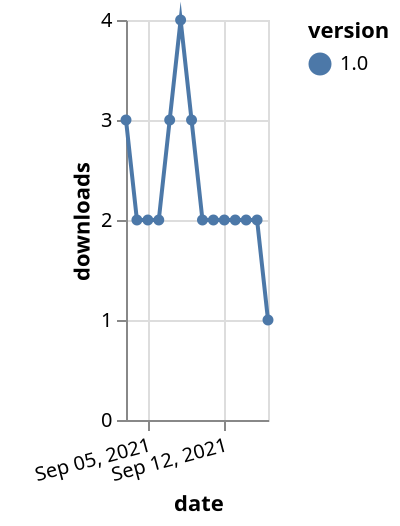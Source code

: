 {"$schema": "https://vega.github.io/schema/vega-lite/v5.json", "description": "A simple bar chart with embedded data.", "data": {"values": [{"date": "2021-09-03", "total": 2311, "delta": 3, "version": "1.0"}, {"date": "2021-09-04", "total": 2313, "delta": 2, "version": "1.0"}, {"date": "2021-09-05", "total": 2315, "delta": 2, "version": "1.0"}, {"date": "2021-09-06", "total": 2317, "delta": 2, "version": "1.0"}, {"date": "2021-09-07", "total": 2320, "delta": 3, "version": "1.0"}, {"date": "2021-09-08", "total": 2324, "delta": 4, "version": "1.0"}, {"date": "2021-09-09", "total": 2327, "delta": 3, "version": "1.0"}, {"date": "2021-09-10", "total": 2329, "delta": 2, "version": "1.0"}, {"date": "2021-09-11", "total": 2331, "delta": 2, "version": "1.0"}, {"date": "2021-09-12", "total": 2333, "delta": 2, "version": "1.0"}, {"date": "2021-09-13", "total": 2335, "delta": 2, "version": "1.0"}, {"date": "2021-09-14", "total": 2337, "delta": 2, "version": "1.0"}, {"date": "2021-09-15", "total": 2339, "delta": 2, "version": "1.0"}, {"date": "2021-09-16", "total": 2340, "delta": 1, "version": "1.0"}]}, "width": "container", "mark": {"type": "line", "point": {"filled": true}}, "encoding": {"x": {"field": "date", "type": "temporal", "timeUnit": "yearmonthdate", "title": "date", "axis": {"labelAngle": -15}}, "y": {"field": "delta", "type": "quantitative", "title": "downloads"}, "color": {"field": "version", "type": "nominal"}, "tooltip": {"field": "delta"}}}